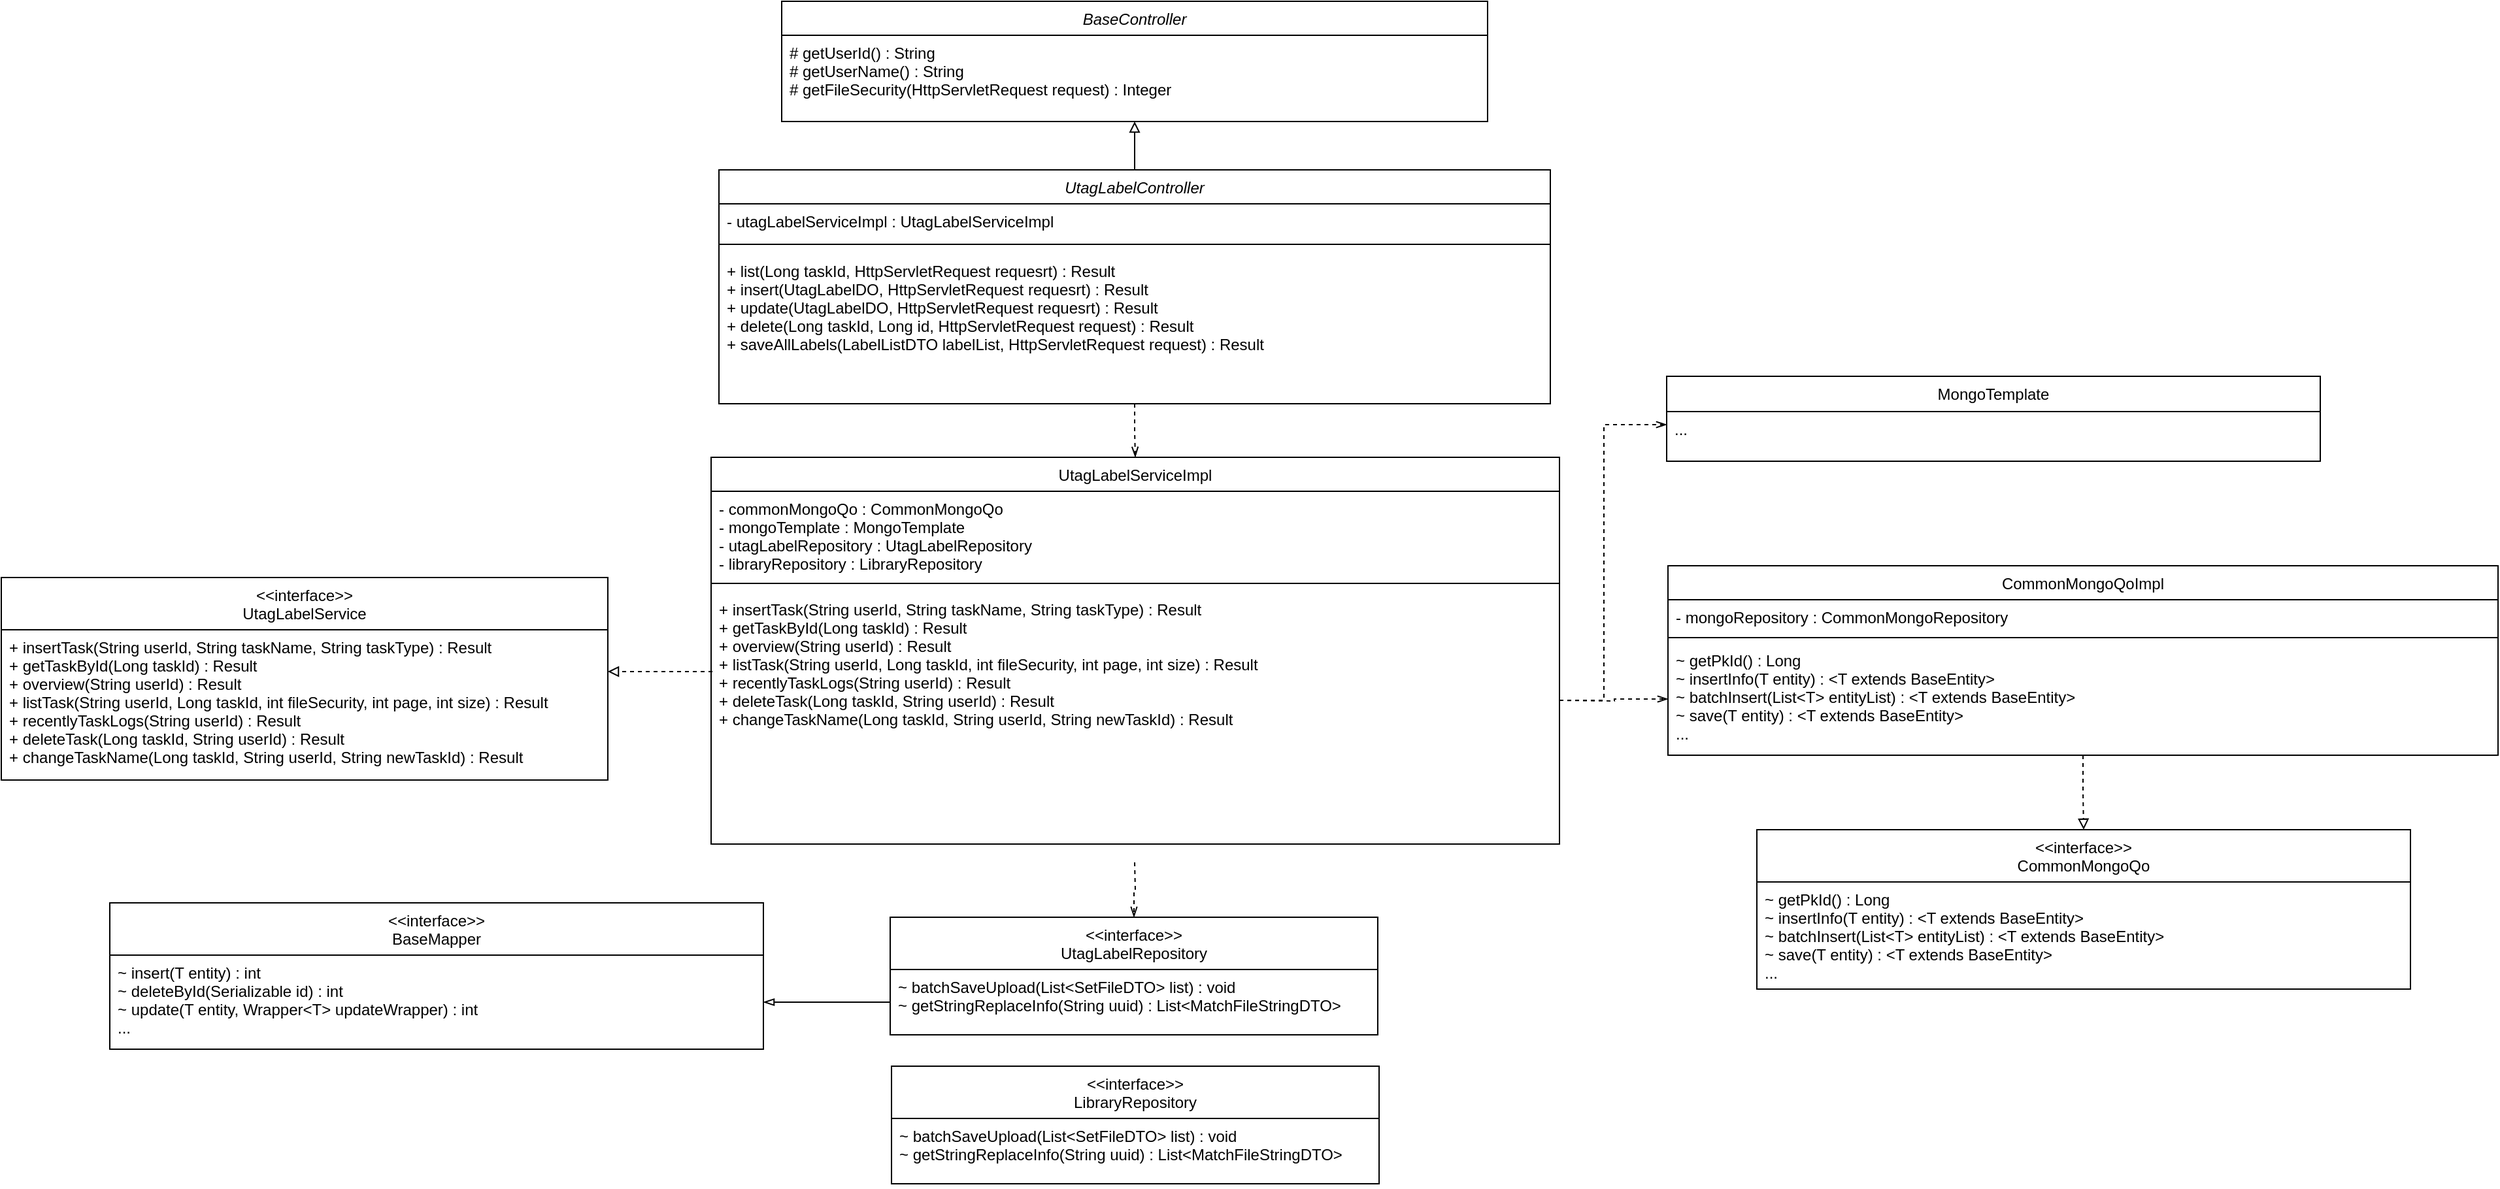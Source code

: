 <mxfile version="22.1.18" type="github">
  <diagram id="C5RBs43oDa-KdzZeNtuy" name="Page-1">
    <mxGraphModel dx="1606" dy="1276" grid="0" gridSize="10" guides="0" tooltips="0" connect="1" arrows="1" fold="1" page="0" pageScale="1" pageWidth="827" pageHeight="1169" math="0" shadow="0">
      <root>
        <mxCell id="WIyWlLk6GJQsqaUBKTNV-0" />
        <mxCell id="WIyWlLk6GJQsqaUBKTNV-1" parent="WIyWlLk6GJQsqaUBKTNV-0" />
        <mxCell id="ijNItwPhicT-rT-5I67z-21" style="edgeStyle=orthogonalEdgeStyle;rounded=0;orthogonalLoop=1;jettySize=auto;html=1;entryX=0.5;entryY=0;entryDx=0;entryDy=0;dashed=1;endArrow=openThin;endFill=0;" parent="WIyWlLk6GJQsqaUBKTNV-1" source="zkfFHV4jXpPFQw0GAbJ--0" target="zkfFHV4jXpPFQw0GAbJ--6" edge="1">
          <mxGeometry relative="1" as="geometry" />
        </mxCell>
        <mxCell id="zkfFHV4jXpPFQw0GAbJ--0" value="UtagLabelController" style="swimlane;fontStyle=2;align=center;verticalAlign=top;childLayout=stackLayout;horizontal=1;startSize=26;horizontalStack=0;resizeParent=1;resizeLast=0;collapsible=1;marginBottom=0;rounded=0;shadow=0;strokeWidth=1;" parent="WIyWlLk6GJQsqaUBKTNV-1" vertex="1">
          <mxGeometry x="600" y="50" width="636" height="179" as="geometry">
            <mxRectangle x="230" y="140" width="160" height="26" as="alternateBounds" />
          </mxGeometry>
        </mxCell>
        <mxCell id="zkfFHV4jXpPFQw0GAbJ--1" value="- utagLabelServiceImpl : UtagLabelServiceImpl" style="text;align=left;verticalAlign=top;spacingLeft=4;spacingRight=4;overflow=hidden;rotatable=0;points=[[0,0.5],[1,0.5]];portConstraint=eastwest;" parent="zkfFHV4jXpPFQw0GAbJ--0" vertex="1">
          <mxGeometry y="26" width="636" height="24" as="geometry" />
        </mxCell>
        <mxCell id="zkfFHV4jXpPFQw0GAbJ--4" value="" style="line;html=1;strokeWidth=1;align=left;verticalAlign=middle;spacingTop=-1;spacingLeft=3;spacingRight=3;rotatable=0;labelPosition=right;points=[];portConstraint=eastwest;" parent="zkfFHV4jXpPFQw0GAbJ--0" vertex="1">
          <mxGeometry y="50" width="636" height="14" as="geometry" />
        </mxCell>
        <mxCell id="leDKgYyMwmwTG1ITvoYh-4" value="+ list(Long taskId, HttpServletRequest requesrt) : Result&#xa;+ insert(UtagLabelDO, HttpServletRequest requesrt) : Result&#xa;+ update(UtagLabelDO, HttpServletRequest requesrt) : Result&#xa;+ delete(Long taskId, Long id, HttpServletRequest request) : Result&#xa;+ saveAllLabels(LabelListDTO labelList, HttpServletRequest request) : Result" style="text;align=left;verticalAlign=top;spacingLeft=4;spacingRight=4;overflow=hidden;rotatable=0;points=[[0,0.5],[1,0.5]];portConstraint=eastwest;" parent="zkfFHV4jXpPFQw0GAbJ--0" vertex="1">
          <mxGeometry y="64" width="636" height="112" as="geometry" />
        </mxCell>
        <mxCell id="zkfFHV4jXpPFQw0GAbJ--6" value="UtagLabelServiceImpl" style="swimlane;fontStyle=0;align=center;verticalAlign=top;childLayout=stackLayout;horizontal=1;startSize=26;horizontalStack=0;resizeParent=1;resizeLast=0;collapsible=1;marginBottom=0;rounded=0;shadow=0;strokeWidth=1;" parent="WIyWlLk6GJQsqaUBKTNV-1" vertex="1">
          <mxGeometry x="594" y="270" width="649" height="296" as="geometry">
            <mxRectangle x="130" y="380" width="160" height="26" as="alternateBounds" />
          </mxGeometry>
        </mxCell>
        <mxCell id="zkfFHV4jXpPFQw0GAbJ--7" value="- commonMongoQo : CommonMongoQo&#xa;- mongoTemplate : MongoTemplate&#xa;- utagLabelRepository : UtagLabelRepository&#xa;- libraryRepository : LibraryRepository" style="text;align=left;verticalAlign=top;spacingLeft=4;spacingRight=4;overflow=hidden;rotatable=0;points=[[0,0.5],[1,0.5]];portConstraint=eastwest;" parent="zkfFHV4jXpPFQw0GAbJ--6" vertex="1">
          <mxGeometry y="26" width="649" height="64" as="geometry" />
        </mxCell>
        <mxCell id="zkfFHV4jXpPFQw0GAbJ--9" value="" style="line;html=1;strokeWidth=1;align=left;verticalAlign=middle;spacingTop=-1;spacingLeft=3;spacingRight=3;rotatable=0;labelPosition=right;points=[];portConstraint=eastwest;" parent="zkfFHV4jXpPFQw0GAbJ--6" vertex="1">
          <mxGeometry y="90" width="649" height="13" as="geometry" />
        </mxCell>
        <mxCell id="zkfFHV4jXpPFQw0GAbJ--11" value="+ insertTask(String userId, String taskName, String taskType) : Result&#xa;+ getTaskById(Long taskId) : Result&#xa;+ overview(String userId) : Result&#xa;+ listTask(String userId, Long taskId, int fileSecurity, int page, int size) : Result&#xa;+ recentlyTaskLogs(String userId) : Result&#xa;+ deleteTask(Long taskId, String userId) : Result&#xa;+ changeTaskName(Long taskId, String userId, String newTaskId) : Result" style="text;align=left;verticalAlign=top;spacingLeft=4;spacingRight=4;overflow=hidden;rotatable=0;points=[[0,0.5],[1,0.5]];portConstraint=eastwest;" parent="zkfFHV4jXpPFQw0GAbJ--6" vertex="1">
          <mxGeometry y="103" width="649" height="171" as="geometry" />
        </mxCell>
        <mxCell id="leDKgYyMwmwTG1ITvoYh-6" value="&lt;&lt;interface&gt;&gt;&#xa;UtagLabelService" style="swimlane;fontStyle=0;align=center;verticalAlign=top;childLayout=stackLayout;horizontal=1;startSize=40;horizontalStack=0;resizeParent=1;resizeLast=0;collapsible=1;marginBottom=0;rounded=0;shadow=0;strokeWidth=1;" parent="WIyWlLk6GJQsqaUBKTNV-1" vertex="1">
          <mxGeometry x="51" y="362" width="464" height="155" as="geometry">
            <mxRectangle x="130" y="380" width="160" height="26" as="alternateBounds" />
          </mxGeometry>
        </mxCell>
        <mxCell id="leDKgYyMwmwTG1ITvoYh-9" value="+ insertTask(String userId, String taskName, String taskType) : Result&#xa;+ getTaskById(Long taskId) : Result&#xa;+ overview(String userId) : Result&#xa;+ listTask(String userId, Long taskId, int fileSecurity, int page, int size) : Result&#xa;+ recentlyTaskLogs(String userId) : Result&#xa;+ deleteTask(Long taskId, String userId) : Result&#xa;+ changeTaskName(Long taskId, String userId, String newTaskId) : Result" style="text;align=left;verticalAlign=top;spacingLeft=4;spacingRight=4;overflow=hidden;rotatable=0;points=[[0,0.5],[1,0.5]];portConstraint=eastwest;" parent="leDKgYyMwmwTG1ITvoYh-6" vertex="1">
          <mxGeometry y="40" width="464" height="115" as="geometry" />
        </mxCell>
        <mxCell id="leDKgYyMwmwTG1ITvoYh-10" style="edgeStyle=orthogonalEdgeStyle;rounded=0;orthogonalLoop=1;jettySize=auto;html=1;dashed=1;endArrow=block;endFill=0;" parent="WIyWlLk6GJQsqaUBKTNV-1" edge="1">
          <mxGeometry relative="1" as="geometry">
            <mxPoint x="595" y="434" as="sourcePoint" />
            <mxPoint x="515" y="434" as="targetPoint" />
            <Array as="points">
              <mxPoint x="595" y="434" />
              <mxPoint x="495" y="434" />
            </Array>
          </mxGeometry>
        </mxCell>
        <mxCell id="ijNItwPhicT-rT-5I67z-0" value="BaseController" style="swimlane;fontStyle=2;align=center;verticalAlign=top;childLayout=stackLayout;horizontal=1;startSize=26;horizontalStack=0;resizeParent=1;resizeLast=0;collapsible=1;marginBottom=0;rounded=0;shadow=0;strokeWidth=1;" parent="WIyWlLk6GJQsqaUBKTNV-1" vertex="1">
          <mxGeometry x="648" y="-79" width="540" height="92" as="geometry">
            <mxRectangle x="230" y="140" width="160" height="26" as="alternateBounds" />
          </mxGeometry>
        </mxCell>
        <mxCell id="ijNItwPhicT-rT-5I67z-3" value="# getUserId() : String&#xa;# getUserName() : String&#xa;# getFileSecurity(HttpServletRequest request) : Integer" style="text;align=left;verticalAlign=top;spacingLeft=4;spacingRight=4;overflow=hidden;rotatable=0;points=[[0,0.5],[1,0.5]];portConstraint=eastwest;" parent="ijNItwPhicT-rT-5I67z-0" vertex="1">
          <mxGeometry y="26" width="540" height="66" as="geometry" />
        </mxCell>
        <mxCell id="ijNItwPhicT-rT-5I67z-6" style="edgeStyle=orthogonalEdgeStyle;rounded=0;orthogonalLoop=1;jettySize=auto;html=1;exitX=0.5;exitY=0;exitDx=0;exitDy=0;endArrow=block;endFill=0;entryX=0.5;entryY=1;entryDx=0;entryDy=0;" parent="WIyWlLk6GJQsqaUBKTNV-1" source="zkfFHV4jXpPFQw0GAbJ--0" target="ijNItwPhicT-rT-5I67z-0" edge="1">
          <mxGeometry relative="1" as="geometry">
            <mxPoint x="868" y="-29" as="targetPoint" />
          </mxGeometry>
        </mxCell>
        <mxCell id="s-RZ2mOXNUzrkTFULdYA-0" value="&lt;&lt;interface&gt;&gt;&#xa;CommonMongoQo" style="swimlane;fontStyle=0;align=center;verticalAlign=top;childLayout=stackLayout;horizontal=1;startSize=40;horizontalStack=0;resizeParent=1;resizeLast=0;collapsible=1;marginBottom=0;rounded=0;shadow=0;strokeWidth=1;" vertex="1" parent="WIyWlLk6GJQsqaUBKTNV-1">
          <mxGeometry x="1394" y="555" width="500" height="122" as="geometry">
            <mxRectangle x="130" y="380" width="160" height="26" as="alternateBounds" />
          </mxGeometry>
        </mxCell>
        <mxCell id="s-RZ2mOXNUzrkTFULdYA-1" value="~ getPkId() : Long&#xa;~ insertInfo(T entity) : &lt;T extends BaseEntity&gt;&#xa;~ batchInsert(List&lt;T&gt; entityList) : &lt;T extends BaseEntity&gt;&#xa;~ save(T entity) : &lt;T extends BaseEntity&gt;&#xa;..." style="text;align=left;verticalAlign=top;spacingLeft=4;spacingRight=4;overflow=hidden;rotatable=0;points=[[0,0.5],[1,0.5]];portConstraint=eastwest;" vertex="1" parent="s-RZ2mOXNUzrkTFULdYA-0">
          <mxGeometry y="40" width="500" height="82" as="geometry" />
        </mxCell>
        <mxCell id="s-RZ2mOXNUzrkTFULdYA-2" value="MongoTemplate" style="swimlane;fontStyle=0;align=center;verticalAlign=top;childLayout=stackLayout;horizontal=1;startSize=27;horizontalStack=0;resizeParent=1;resizeLast=0;collapsible=1;marginBottom=0;rounded=0;shadow=0;strokeWidth=1;" vertex="1" parent="WIyWlLk6GJQsqaUBKTNV-1">
          <mxGeometry x="1325" y="208" width="500" height="65" as="geometry">
            <mxRectangle x="130" y="380" width="160" height="26" as="alternateBounds" />
          </mxGeometry>
        </mxCell>
        <mxCell id="s-RZ2mOXNUzrkTFULdYA-3" value="..." style="text;align=left;verticalAlign=top;spacingLeft=4;spacingRight=4;overflow=hidden;rotatable=0;points=[[0,0.5],[1,0.5]];portConstraint=eastwest;" vertex="1" parent="s-RZ2mOXNUzrkTFULdYA-2">
          <mxGeometry y="27" width="500" height="38" as="geometry" />
        </mxCell>
        <mxCell id="s-RZ2mOXNUzrkTFULdYA-4" style="edgeStyle=orthogonalEdgeStyle;rounded=0;orthogonalLoop=1;jettySize=auto;html=1;dashed=1;endArrow=block;endFill=0;" edge="1" parent="WIyWlLk6GJQsqaUBKTNV-1" source="s-RZ2mOXNUzrkTFULdYA-5" target="s-RZ2mOXNUzrkTFULdYA-0">
          <mxGeometry relative="1" as="geometry" />
        </mxCell>
        <mxCell id="s-RZ2mOXNUzrkTFULdYA-5" value="CommonMongoQoImpl" style="swimlane;fontStyle=0;align=center;verticalAlign=top;childLayout=stackLayout;horizontal=1;startSize=26;horizontalStack=0;resizeParent=1;resizeLast=0;collapsible=1;marginBottom=0;rounded=0;shadow=0;strokeWidth=1;" vertex="1" parent="WIyWlLk6GJQsqaUBKTNV-1">
          <mxGeometry x="1326" y="353" width="635" height="145" as="geometry">
            <mxRectangle x="130" y="380" width="160" height="26" as="alternateBounds" />
          </mxGeometry>
        </mxCell>
        <mxCell id="s-RZ2mOXNUzrkTFULdYA-6" value="- mongoRepository : CommonMongoRepository" style="text;align=left;verticalAlign=top;spacingLeft=4;spacingRight=4;overflow=hidden;rotatable=0;points=[[0,0.5],[1,0.5]];portConstraint=eastwest;" vertex="1" parent="s-RZ2mOXNUzrkTFULdYA-5">
          <mxGeometry y="26" width="635" height="25" as="geometry" />
        </mxCell>
        <mxCell id="s-RZ2mOXNUzrkTFULdYA-7" value="" style="line;html=1;strokeWidth=1;align=left;verticalAlign=middle;spacingTop=-1;spacingLeft=3;spacingRight=3;rotatable=0;labelPosition=right;points=[];portConstraint=eastwest;" vertex="1" parent="s-RZ2mOXNUzrkTFULdYA-5">
          <mxGeometry y="51" width="635" height="8" as="geometry" />
        </mxCell>
        <mxCell id="s-RZ2mOXNUzrkTFULdYA-8" value="~ getPkId() : Long&#xa;~ insertInfo(T entity) : &lt;T extends BaseEntity&gt;&#xa;~ batchInsert(List&lt;T&gt; entityList) : &lt;T extends BaseEntity&gt;&#xa;~ save(T entity) : &lt;T extends BaseEntity&gt;&#xa;..." style="text;align=left;verticalAlign=top;spacingLeft=4;spacingRight=4;overflow=hidden;rotatable=0;points=[[0,0.5],[1,0.5]];portConstraint=eastwest;" vertex="1" parent="s-RZ2mOXNUzrkTFULdYA-5">
          <mxGeometry y="59" width="635" height="86" as="geometry" />
        </mxCell>
        <mxCell id="s-RZ2mOXNUzrkTFULdYA-9" style="edgeStyle=orthogonalEdgeStyle;rounded=0;orthogonalLoop=1;jettySize=auto;html=1;endArrow=openThin;endFill=0;dashed=1;exitX=1;exitY=0.5;exitDx=0;exitDy=0;" edge="1" parent="WIyWlLk6GJQsqaUBKTNV-1" target="s-RZ2mOXNUzrkTFULdYA-8">
          <mxGeometry relative="1" as="geometry">
            <mxPoint x="1243" y="456" as="sourcePoint" />
            <mxPoint x="1431" y="484" as="targetPoint" />
          </mxGeometry>
        </mxCell>
        <mxCell id="s-RZ2mOXNUzrkTFULdYA-10" style="edgeStyle=orthogonalEdgeStyle;rounded=0;orthogonalLoop=1;jettySize=auto;html=1;endArrow=openThin;endFill=0;dashed=1;exitX=1;exitY=0.5;exitDx=0;exitDy=0;" edge="1" parent="WIyWlLk6GJQsqaUBKTNV-1" target="s-RZ2mOXNUzrkTFULdYA-3">
          <mxGeometry relative="1" as="geometry">
            <mxPoint x="1243" y="456" as="sourcePoint" />
            <mxPoint x="1384" y="466" as="targetPoint" />
            <Array as="points">
              <mxPoint x="1277" y="456" />
              <mxPoint x="1277" y="245" />
            </Array>
          </mxGeometry>
        </mxCell>
        <mxCell id="s-RZ2mOXNUzrkTFULdYA-11" style="edgeStyle=orthogonalEdgeStyle;rounded=0;orthogonalLoop=1;jettySize=auto;html=1;endArrow=openThin;endFill=0;dashed=1;" edge="1" parent="WIyWlLk6GJQsqaUBKTNV-1" target="s-RZ2mOXNUzrkTFULdYA-12">
          <mxGeometry relative="1" as="geometry">
            <mxPoint x="918" y="580" as="sourcePoint" />
          </mxGeometry>
        </mxCell>
        <mxCell id="s-RZ2mOXNUzrkTFULdYA-12" value="&lt;&lt;interface&gt;&gt;&#xa;UtagLabelRepository" style="swimlane;fontStyle=0;align=center;verticalAlign=top;childLayout=stackLayout;horizontal=1;startSize=40;horizontalStack=0;resizeParent=1;resizeLast=0;collapsible=1;marginBottom=0;rounded=0;shadow=0;strokeWidth=1;" vertex="1" parent="WIyWlLk6GJQsqaUBKTNV-1">
          <mxGeometry x="731" y="622" width="373" height="90" as="geometry">
            <mxRectangle x="130" y="380" width="160" height="26" as="alternateBounds" />
          </mxGeometry>
        </mxCell>
        <mxCell id="s-RZ2mOXNUzrkTFULdYA-13" value="~ batchSaveUpload(List&lt;SetFileDTO&gt; list) : void&#xa;~ getStringReplaceInfo(String uuid) : List&lt;MatchFileStringDTO&gt;" style="text;align=left;verticalAlign=top;spacingLeft=4;spacingRight=4;overflow=hidden;rotatable=0;points=[[0,0.5],[1,0.5]];portConstraint=eastwest;" vertex="1" parent="s-RZ2mOXNUzrkTFULdYA-12">
          <mxGeometry y="40" width="373" height="50" as="geometry" />
        </mxCell>
        <mxCell id="s-RZ2mOXNUzrkTFULdYA-14" value="&lt;&lt;interface&gt;&gt;&#xa;BaseMapper" style="swimlane;fontStyle=0;align=center;verticalAlign=top;childLayout=stackLayout;horizontal=1;startSize=40;horizontalStack=0;resizeParent=1;resizeLast=0;collapsible=1;marginBottom=0;rounded=0;shadow=0;strokeWidth=1;" vertex="1" parent="WIyWlLk6GJQsqaUBKTNV-1">
          <mxGeometry x="134" y="611" width="500" height="112" as="geometry">
            <mxRectangle x="130" y="380" width="160" height="26" as="alternateBounds" />
          </mxGeometry>
        </mxCell>
        <mxCell id="s-RZ2mOXNUzrkTFULdYA-15" value="~ insert(T entity) : int&#xa;~ deleteById(Serializable id) : int&#xa;~ update(T entity, Wrapper&lt;T&gt; updateWrapper) : int&#xa;..." style="text;align=left;verticalAlign=top;spacingLeft=4;spacingRight=4;overflow=hidden;rotatable=0;points=[[0,0.5],[1,0.5]];portConstraint=eastwest;" vertex="1" parent="s-RZ2mOXNUzrkTFULdYA-14">
          <mxGeometry y="40" width="500" height="72" as="geometry" />
        </mxCell>
        <mxCell id="s-RZ2mOXNUzrkTFULdYA-16" style="edgeStyle=orthogonalEdgeStyle;rounded=0;orthogonalLoop=1;jettySize=auto;html=1;exitX=0;exitY=0.5;exitDx=0;exitDy=0;entryX=1;entryY=0.5;entryDx=0;entryDy=0;endArrow=blockThin;endFill=0;" edge="1" parent="WIyWlLk6GJQsqaUBKTNV-1" source="s-RZ2mOXNUzrkTFULdYA-13" target="s-RZ2mOXNUzrkTFULdYA-15">
          <mxGeometry relative="1" as="geometry" />
        </mxCell>
        <mxCell id="s-RZ2mOXNUzrkTFULdYA-17" value="&lt;&lt;interface&gt;&gt;&#xa;LibraryRepository" style="swimlane;fontStyle=0;align=center;verticalAlign=top;childLayout=stackLayout;horizontal=1;startSize=40;horizontalStack=0;resizeParent=1;resizeLast=0;collapsible=1;marginBottom=0;rounded=0;shadow=0;strokeWidth=1;" vertex="1" parent="WIyWlLk6GJQsqaUBKTNV-1">
          <mxGeometry x="732" y="736" width="373" height="90" as="geometry">
            <mxRectangle x="130" y="380" width="160" height="26" as="alternateBounds" />
          </mxGeometry>
        </mxCell>
        <mxCell id="s-RZ2mOXNUzrkTFULdYA-18" value="~ batchSaveUpload(List&lt;SetFileDTO&gt; list) : void&#xa;~ getStringReplaceInfo(String uuid) : List&lt;MatchFileStringDTO&gt;" style="text;align=left;verticalAlign=top;spacingLeft=4;spacingRight=4;overflow=hidden;rotatable=0;points=[[0,0.5],[1,0.5]];portConstraint=eastwest;" vertex="1" parent="s-RZ2mOXNUzrkTFULdYA-17">
          <mxGeometry y="40" width="373" height="50" as="geometry" />
        </mxCell>
      </root>
    </mxGraphModel>
  </diagram>
</mxfile>

